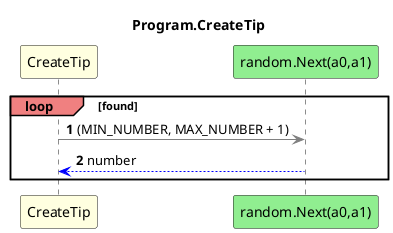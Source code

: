 @startuml Program.CreateTip
title Program.CreateTip
participant "CreateTip" as CreateTip #LightYellow
participant "random.Next(a0,a1)" as random_Next_a0_a1 #LightGreen
autonumber
loop#LightCoral found
    CreateTip -[#grey]> random_Next_a0_a1 : (MIN_NUMBER, MAX_NUMBER + 1)
    random_Next_a0_a1 -[#blue]-> CreateTip : number
end
@enduml
